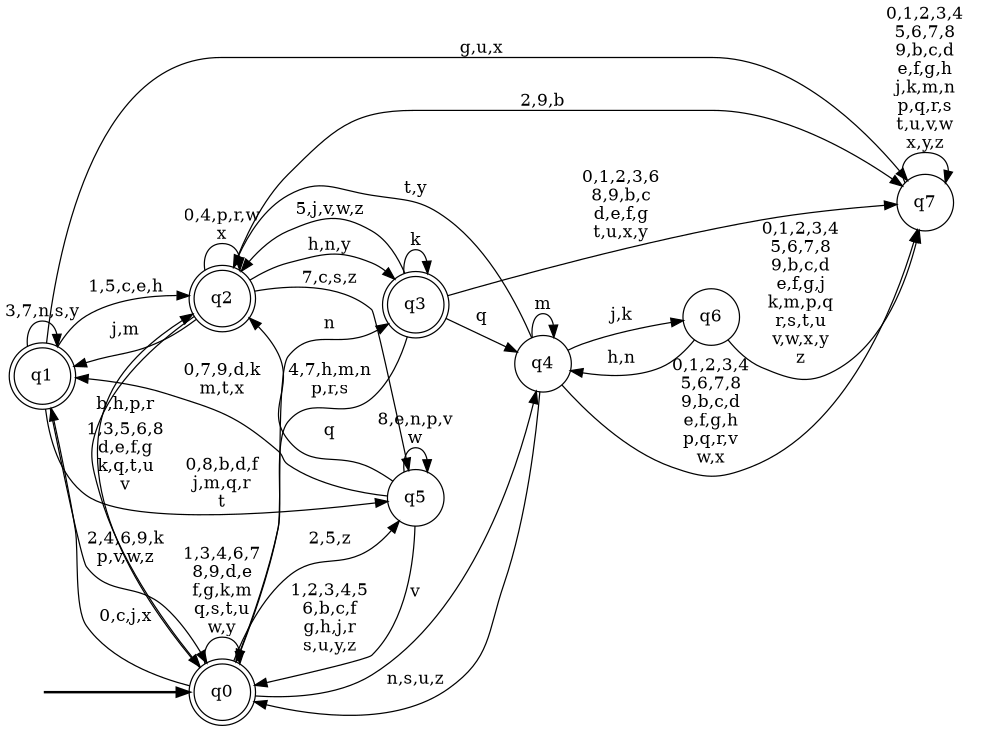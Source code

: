 digraph BlueStar {
__start0 [style = invis, shape = none, label = "", width = 0, height = 0];

rankdir=LR;
size="8,5";

s0 [style="rounded,filled", color="black", fillcolor="white" shape="doublecircle", label="q0"];
s1 [style="rounded,filled", color="black", fillcolor="white" shape="doublecircle", label="q1"];
s2 [style="rounded,filled", color="black", fillcolor="white" shape="doublecircle", label="q2"];
s3 [style="rounded,filled", color="black", fillcolor="white" shape="doublecircle", label="q3"];
s4 [style="filled", color="black", fillcolor="white" shape="circle", label="q4"];
s5 [style="filled", color="black", fillcolor="white" shape="circle", label="q5"];
s6 [style="filled", color="black", fillcolor="white" shape="circle", label="q6"];
s7 [style="filled", color="black", fillcolor="white" shape="circle", label="q7"];
subgraph cluster_main { 
	graph [pad=".75", ranksep="0.15", nodesep="0.15"];
	 style=invis; 
	__start0 -> s0 [penwidth=2];
}
s0 -> s0 [label="1,3,4,6,7\n8,9,d,e\nf,g,k,m\nq,s,t,u\nw,y"];
s0 -> s1 [label="0,c,j,x"];
s0 -> s2 [label="b,h,p,r"];
s0 -> s3 [label="n"];
s0 -> s4 [label="v"];
s0 -> s5 [label="2,5,z"];
s1 -> s0 [label="2,4,6,9,k\np,v,w,z"];
s1 -> s1 [label="3,7,n,s,y"];
s1 -> s2 [label="1,5,c,e,h"];
s1 -> s5 [label="0,8,b,d,f\nj,m,q,r\nt"];
s1 -> s7 [label="g,u,x"];
s2 -> s0 [label="1,3,5,6,8\nd,e,f,g\nk,q,t,u\nv"];
s2 -> s1 [label="j,m"];
s2 -> s2 [label="0,4,p,r,w\nx"];
s2 -> s3 [label="h,n,y"];
s2 -> s5 [label="7,c,s,z"];
s2 -> s7 [label="2,9,b"];
s3 -> s0 [label="4,7,h,m,n\np,r,s"];
s3 -> s2 [label="5,j,v,w,z"];
s3 -> s3 [label="k"];
s3 -> s4 [label="q"];
s3 -> s7 [label="0,1,2,3,6\n8,9,b,c\nd,e,f,g\nt,u,x,y"];
s4 -> s0 [label="n,s,u,z"];
s4 -> s2 [label="t,y"];
s4 -> s4 [label="m"];
s4 -> s6 [label="j,k"];
s4 -> s7 [label="0,1,2,3,4\n5,6,7,8\n9,b,c,d\ne,f,g,h\np,q,r,v\nw,x"];
s5 -> s0 [label="1,2,3,4,5\n6,b,c,f\ng,h,j,r\ns,u,y,z"];
s5 -> s1 [label="0,7,9,d,k\nm,t,x"];
s5 -> s2 [label="q"];
s5 -> s5 [label="8,e,n,p,v\nw"];
s6 -> s4 [label="h,n"];
s6 -> s7 [label="0,1,2,3,4\n5,6,7,8\n9,b,c,d\ne,f,g,j\nk,m,p,q\nr,s,t,u\nv,w,x,y\nz"];
s7 -> s7 [label="0,1,2,3,4\n5,6,7,8\n9,b,c,d\ne,f,g,h\nj,k,m,n\np,q,r,s\nt,u,v,w\nx,y,z"];

}